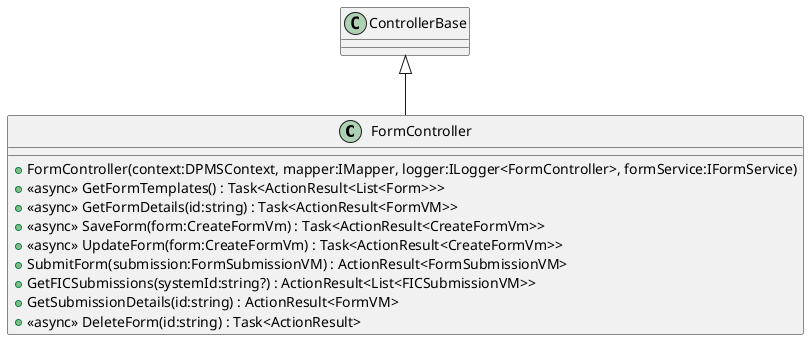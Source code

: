@startuml
class FormController {
    + FormController(context:DPMSContext, mapper:IMapper, logger:ILogger<FormController>, formService:IFormService)
    + <<async>> GetFormTemplates() : Task<ActionResult<List<Form>>>
    + <<async>> GetFormDetails(id:string) : Task<ActionResult<FormVM>>
    + <<async>> SaveForm(form:CreateFormVm) : Task<ActionResult<CreateFormVm>>
    + <<async>> UpdateForm(form:CreateFormVm) : Task<ActionResult<CreateFormVm>>
    + SubmitForm(submission:FormSubmissionVM) : ActionResult<FormSubmissionVM>
    + GetFICSubmissions(systemId:string?) : ActionResult<List<FICSubmissionVM>>
    + GetSubmissionDetails(id:string) : ActionResult<FormVM>
    + <<async>> DeleteForm(id:string) : Task<ActionResult>
}
ControllerBase <|-- FormController
@enduml
